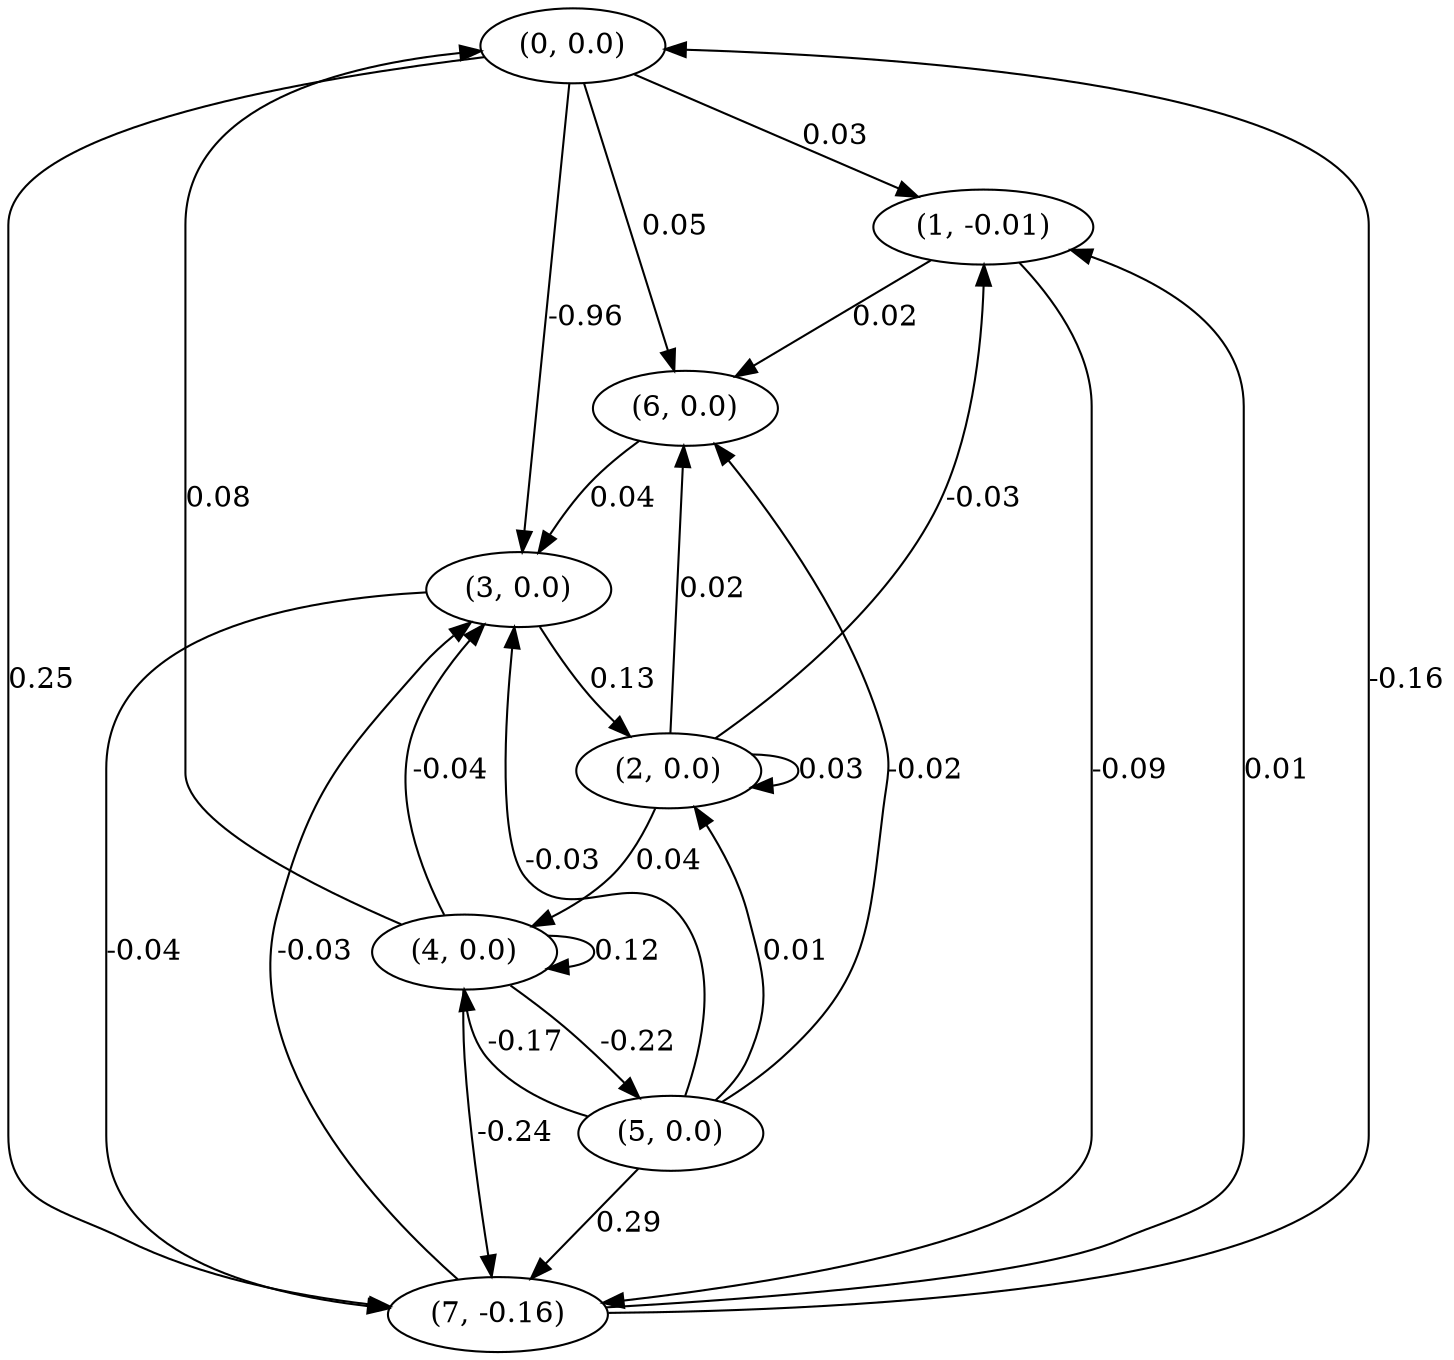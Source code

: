 digraph {
    0 [ label = "(0, 0.0)" ]
    1 [ label = "(1, -0.01)" ]
    2 [ label = "(2, 0.0)" ]
    3 [ label = "(3, 0.0)" ]
    4 [ label = "(4, 0.0)" ]
    5 [ label = "(5, 0.0)" ]
    6 [ label = "(6, 0.0)" ]
    7 [ label = "(7, -0.16)" ]
    2 -> 2 [ label = "0.03" ]
    4 -> 4 [ label = "0.12" ]
    4 -> 0 [ label = "0.08" ]
    7 -> 0 [ label = "-0.16" ]
    0 -> 1 [ label = "0.03" ]
    2 -> 1 [ label = "-0.03" ]
    7 -> 1 [ label = "0.01" ]
    3 -> 2 [ label = "0.13" ]
    5 -> 2 [ label = "0.01" ]
    0 -> 3 [ label = "-0.96" ]
    4 -> 3 [ label = "-0.04" ]
    5 -> 3 [ label = "-0.03" ]
    6 -> 3 [ label = "0.04" ]
    7 -> 3 [ label = "-0.03" ]
    2 -> 4 [ label = "0.04" ]
    5 -> 4 [ label = "-0.17" ]
    4 -> 5 [ label = "-0.22" ]
    0 -> 6 [ label = "0.05" ]
    1 -> 6 [ label = "0.02" ]
    2 -> 6 [ label = "0.02" ]
    5 -> 6 [ label = "-0.02" ]
    0 -> 7 [ label = "0.25" ]
    1 -> 7 [ label = "-0.09" ]
    3 -> 7 [ label = "-0.04" ]
    4 -> 7 [ label = "-0.24" ]
    5 -> 7 [ label = "0.29" ]
}

